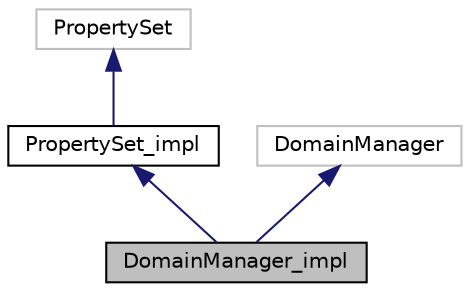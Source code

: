 digraph "DomainManager_impl"
{
 // INTERACTIVE_SVG=YES
  edge [fontname="Helvetica",fontsize="10",labelfontname="Helvetica",labelfontsize="10"];
  node [fontname="Helvetica",fontsize="10",shape=record];
  Node1 [label="DomainManager_impl",height=0.2,width=0.4,color="black", fillcolor="grey75", style="filled", fontcolor="black"];
  Node2 -> Node1 [dir="back",color="midnightblue",fontsize="10",style="solid",fontname="Helvetica"];
  Node2 [label="PropertySet_impl",height=0.2,width=0.4,color="black", fillcolor="white", style="filled",URL="$class_property_set__impl.html",tooltip="The PropertySet class defines configure and query operations to access component properties/attribute..."];
  Node3 -> Node2 [dir="back",color="midnightblue",fontsize="10",style="solid",fontname="Helvetica"];
  Node3 [label="PropertySet",height=0.2,width=0.4,color="grey75", fillcolor="white", style="filled"];
  Node4 -> Node1 [dir="back",color="midnightblue",fontsize="10",style="solid",fontname="Helvetica"];
  Node4 [label="DomainManager",height=0.2,width=0.4,color="grey75", fillcolor="white", style="filled"];
}

